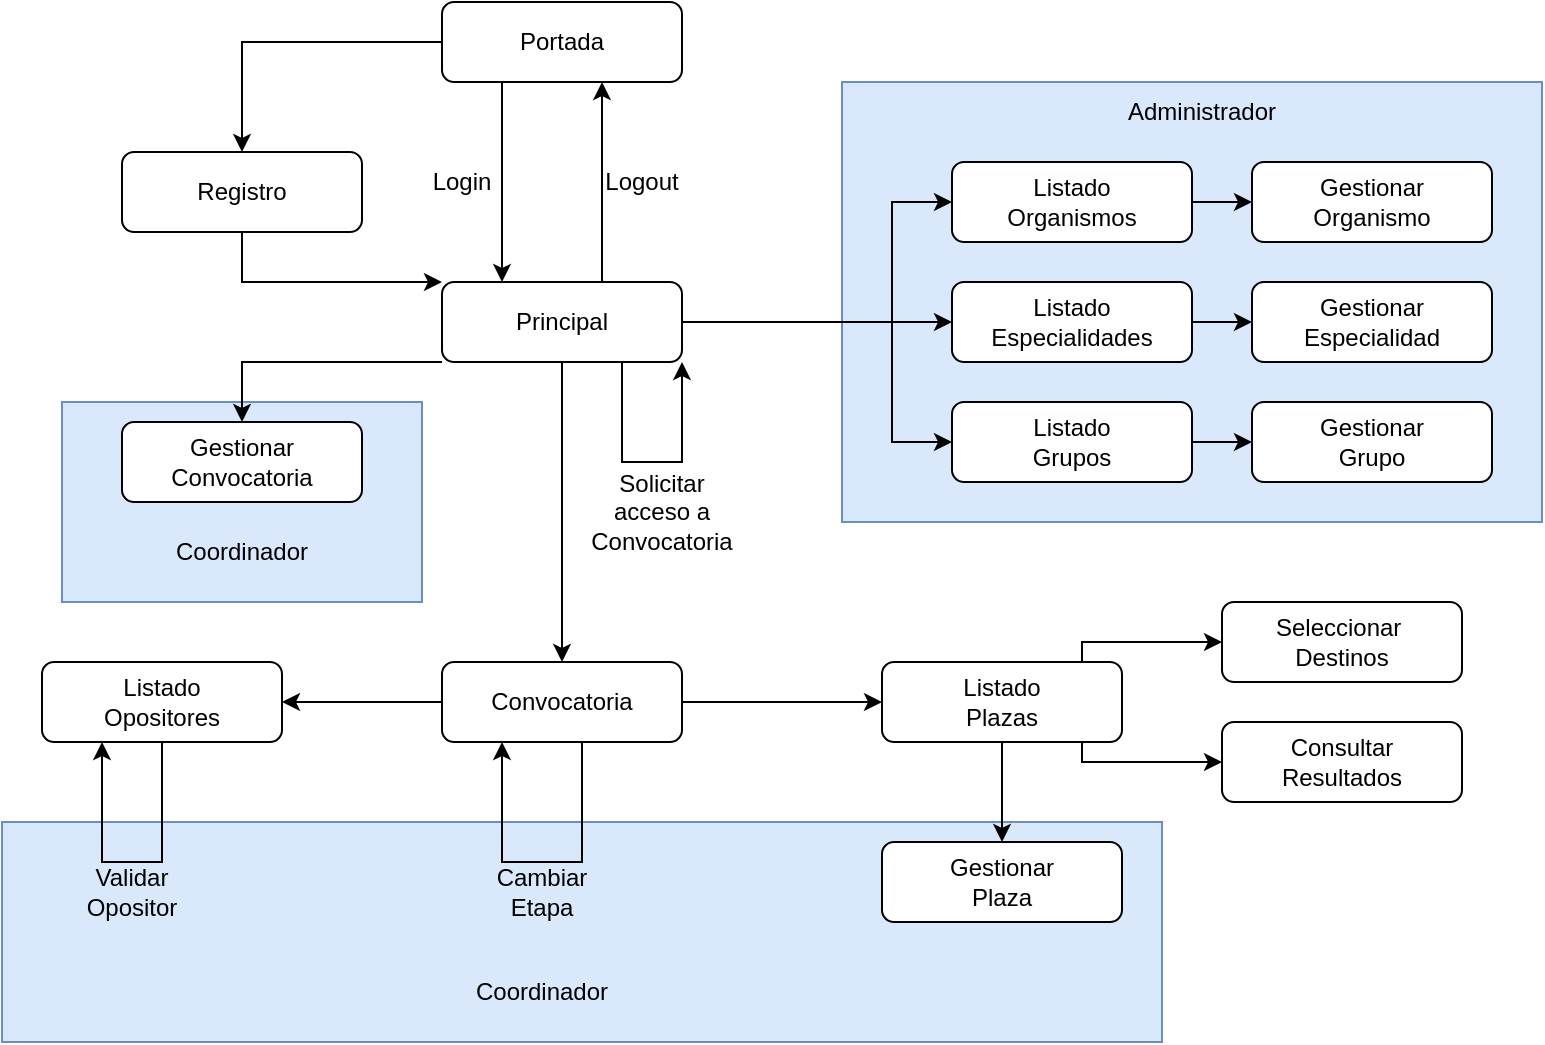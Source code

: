 <mxfile version="16.6.6" type="github">
  <diagram id="C5RBs43oDa-KdzZeNtuy" name="Page-1">
    <mxGraphModel dx="981" dy="526" grid="1" gridSize="10" guides="1" tooltips="1" connect="1" arrows="1" fold="1" page="1" pageScale="1" pageWidth="827" pageHeight="1169" math="0" shadow="0">
      <root>
        <mxCell id="WIyWlLk6GJQsqaUBKTNV-0" />
        <mxCell id="WIyWlLk6GJQsqaUBKTNV-1" parent="WIyWlLk6GJQsqaUBKTNV-0" />
        <mxCell id="y31cm-2K5V9dVgdJCUjz-46" value="" style="rounded=0;whiteSpace=wrap;html=1;fillColor=#DAE8FC;strokeColor=#6c8ebf;" vertex="1" parent="WIyWlLk6GJQsqaUBKTNV-1">
          <mxGeometry x="80" y="230" width="180" height="100" as="geometry" />
        </mxCell>
        <mxCell id="y31cm-2K5V9dVgdJCUjz-44" value="" style="rounded=0;whiteSpace=wrap;html=1;fillColor=#DAE8FC;strokeColor=#6c8ebf;" vertex="1" parent="WIyWlLk6GJQsqaUBKTNV-1">
          <mxGeometry x="50" y="440" width="580" height="110" as="geometry" />
        </mxCell>
        <mxCell id="y31cm-2K5V9dVgdJCUjz-28" value="" style="rounded=0;whiteSpace=wrap;html=1;fillColor=#DAE8FC;strokeColor=#6c8ebf;" vertex="1" parent="WIyWlLk6GJQsqaUBKTNV-1">
          <mxGeometry x="470" y="70" width="350" height="220" as="geometry" />
        </mxCell>
        <mxCell id="y31cm-2K5V9dVgdJCUjz-13" style="edgeStyle=orthogonalEdgeStyle;rounded=0;orthogonalLoop=1;jettySize=auto;html=1;" edge="1" parent="WIyWlLk6GJQsqaUBKTNV-1" source="WIyWlLk6GJQsqaUBKTNV-3" target="WIyWlLk6GJQsqaUBKTNV-7">
          <mxGeometry relative="1" as="geometry" />
        </mxCell>
        <mxCell id="y31cm-2K5V9dVgdJCUjz-14" style="edgeStyle=orthogonalEdgeStyle;rounded=0;orthogonalLoop=1;jettySize=auto;html=1;exitX=0.25;exitY=1;exitDx=0;exitDy=0;entryX=0.25;entryY=0;entryDx=0;entryDy=0;" edge="1" parent="WIyWlLk6GJQsqaUBKTNV-1" source="WIyWlLk6GJQsqaUBKTNV-3" target="WIyWlLk6GJQsqaUBKTNV-12">
          <mxGeometry relative="1" as="geometry">
            <Array as="points">
              <mxPoint x="300" y="80" />
              <mxPoint x="300" y="80" />
            </Array>
          </mxGeometry>
        </mxCell>
        <mxCell id="WIyWlLk6GJQsqaUBKTNV-3" value="Portada" style="rounded=1;whiteSpace=wrap;html=1;fontSize=12;glass=0;strokeWidth=1;shadow=0;" parent="WIyWlLk6GJQsqaUBKTNV-1" vertex="1">
          <mxGeometry x="270" y="30" width="120" height="40" as="geometry" />
        </mxCell>
        <mxCell id="y31cm-2K5V9dVgdJCUjz-15" style="edgeStyle=orthogonalEdgeStyle;rounded=0;orthogonalLoop=1;jettySize=auto;html=1;entryX=0;entryY=0;entryDx=0;entryDy=0;exitX=0.5;exitY=1;exitDx=0;exitDy=0;" edge="1" parent="WIyWlLk6GJQsqaUBKTNV-1" source="WIyWlLk6GJQsqaUBKTNV-7" target="WIyWlLk6GJQsqaUBKTNV-12">
          <mxGeometry relative="1" as="geometry">
            <mxPoint x="180" y="200" as="targetPoint" />
            <Array as="points">
              <mxPoint x="170" y="170" />
            </Array>
          </mxGeometry>
        </mxCell>
        <mxCell id="WIyWlLk6GJQsqaUBKTNV-7" value="Registro" style="rounded=1;whiteSpace=wrap;html=1;fontSize=12;glass=0;strokeWidth=1;shadow=0;" parent="WIyWlLk6GJQsqaUBKTNV-1" vertex="1">
          <mxGeometry x="110" y="105" width="120" height="40" as="geometry" />
        </mxCell>
        <mxCell id="y31cm-2K5V9dVgdJCUjz-19" style="edgeStyle=orthogonalEdgeStyle;rounded=0;orthogonalLoop=1;jettySize=auto;html=1;" edge="1" parent="WIyWlLk6GJQsqaUBKTNV-1" source="WIyWlLk6GJQsqaUBKTNV-12" target="y31cm-2K5V9dVgdJCUjz-2">
          <mxGeometry relative="1" as="geometry" />
        </mxCell>
        <mxCell id="y31cm-2K5V9dVgdJCUjz-20" style="edgeStyle=orthogonalEdgeStyle;rounded=0;orthogonalLoop=1;jettySize=auto;html=1;entryX=0;entryY=0.5;entryDx=0;entryDy=0;" edge="1" parent="WIyWlLk6GJQsqaUBKTNV-1" source="WIyWlLk6GJQsqaUBKTNV-12" target="y31cm-2K5V9dVgdJCUjz-7">
          <mxGeometry relative="1" as="geometry">
            <Array as="points">
              <mxPoint x="495" y="190" />
              <mxPoint x="495" y="130" />
            </Array>
          </mxGeometry>
        </mxCell>
        <mxCell id="y31cm-2K5V9dVgdJCUjz-21" style="edgeStyle=orthogonalEdgeStyle;rounded=0;orthogonalLoop=1;jettySize=auto;html=1;entryX=0;entryY=0.5;entryDx=0;entryDy=0;" edge="1" parent="WIyWlLk6GJQsqaUBKTNV-1" source="WIyWlLk6GJQsqaUBKTNV-12" target="y31cm-2K5V9dVgdJCUjz-3">
          <mxGeometry relative="1" as="geometry">
            <Array as="points">
              <mxPoint x="495" y="190" />
              <mxPoint x="495" y="250" />
            </Array>
          </mxGeometry>
        </mxCell>
        <mxCell id="y31cm-2K5V9dVgdJCUjz-26" style="edgeStyle=orthogonalEdgeStyle;rounded=0;orthogonalLoop=1;jettySize=auto;html=1;" edge="1" parent="WIyWlLk6GJQsqaUBKTNV-1" source="WIyWlLk6GJQsqaUBKTNV-12" target="y31cm-2K5V9dVgdJCUjz-1">
          <mxGeometry relative="1" as="geometry" />
        </mxCell>
        <mxCell id="y31cm-2K5V9dVgdJCUjz-30" style="edgeStyle=orthogonalEdgeStyle;rounded=0;orthogonalLoop=1;jettySize=auto;html=1;entryX=0.25;entryY=1;entryDx=0;entryDy=0;exitX=0.25;exitY=0;exitDx=0;exitDy=0;" edge="1" parent="WIyWlLk6GJQsqaUBKTNV-1">
          <mxGeometry relative="1" as="geometry">
            <mxPoint x="350" y="170" as="sourcePoint" />
            <mxPoint x="350" y="70" as="targetPoint" />
          </mxGeometry>
        </mxCell>
        <mxCell id="y31cm-2K5V9dVgdJCUjz-43" style="edgeStyle=orthogonalEdgeStyle;rounded=0;orthogonalLoop=1;jettySize=auto;html=1;exitX=0;exitY=1;exitDx=0;exitDy=0;entryX=0.5;entryY=0;entryDx=0;entryDy=0;" edge="1" parent="WIyWlLk6GJQsqaUBKTNV-1" source="WIyWlLk6GJQsqaUBKTNV-12" target="y31cm-2K5V9dVgdJCUjz-42">
          <mxGeometry relative="1" as="geometry">
            <Array as="points">
              <mxPoint x="170" y="210" />
            </Array>
          </mxGeometry>
        </mxCell>
        <mxCell id="y31cm-2K5V9dVgdJCUjz-48" style="edgeStyle=orthogonalEdgeStyle;rounded=0;orthogonalLoop=1;jettySize=auto;html=1;exitX=0.75;exitY=1;exitDx=0;exitDy=0;entryX=1;entryY=1;entryDx=0;entryDy=0;" edge="1" parent="WIyWlLk6GJQsqaUBKTNV-1" source="WIyWlLk6GJQsqaUBKTNV-12" target="WIyWlLk6GJQsqaUBKTNV-12">
          <mxGeometry relative="1" as="geometry">
            <mxPoint x="400" y="210" as="targetPoint" />
            <Array as="points">
              <mxPoint x="360" y="260" />
              <mxPoint x="390" y="260" />
            </Array>
          </mxGeometry>
        </mxCell>
        <mxCell id="WIyWlLk6GJQsqaUBKTNV-12" value="Principal" style="rounded=1;whiteSpace=wrap;html=1;fontSize=12;glass=0;strokeWidth=1;shadow=0;" parent="WIyWlLk6GJQsqaUBKTNV-1" vertex="1">
          <mxGeometry x="270" y="170" width="120" height="40" as="geometry" />
        </mxCell>
        <mxCell id="y31cm-2K5V9dVgdJCUjz-23" style="edgeStyle=orthogonalEdgeStyle;rounded=0;orthogonalLoop=1;jettySize=auto;html=1;exitX=0.5;exitY=1;exitDx=0;exitDy=0;entryX=0.5;entryY=0;entryDx=0;entryDy=0;" edge="1" parent="WIyWlLk6GJQsqaUBKTNV-1" source="y31cm-2K5V9dVgdJCUjz-0" target="y31cm-2K5V9dVgdJCUjz-12">
          <mxGeometry relative="1" as="geometry">
            <Array as="points">
              <mxPoint x="550" y="420" />
              <mxPoint x="550" y="420" />
            </Array>
          </mxGeometry>
        </mxCell>
        <mxCell id="y31cm-2K5V9dVgdJCUjz-53" style="edgeStyle=orthogonalEdgeStyle;rounded=0;orthogonalLoop=1;jettySize=auto;html=1;entryX=0;entryY=0.5;entryDx=0;entryDy=0;" edge="1" parent="WIyWlLk6GJQsqaUBKTNV-1" source="y31cm-2K5V9dVgdJCUjz-0" target="y31cm-2K5V9dVgdJCUjz-50">
          <mxGeometry relative="1" as="geometry">
            <Array as="points">
              <mxPoint x="590" y="350" />
              <mxPoint x="660" y="350" />
            </Array>
          </mxGeometry>
        </mxCell>
        <mxCell id="y31cm-2K5V9dVgdJCUjz-54" style="edgeStyle=orthogonalEdgeStyle;rounded=0;orthogonalLoop=1;jettySize=auto;html=1;" edge="1" parent="WIyWlLk6GJQsqaUBKTNV-1" source="y31cm-2K5V9dVgdJCUjz-0" target="y31cm-2K5V9dVgdJCUjz-51">
          <mxGeometry relative="1" as="geometry">
            <Array as="points">
              <mxPoint x="590" y="410" />
            </Array>
          </mxGeometry>
        </mxCell>
        <mxCell id="y31cm-2K5V9dVgdJCUjz-0" value="Listado &lt;br&gt;Plazas" style="rounded=1;whiteSpace=wrap;html=1;fontSize=12;glass=0;strokeWidth=1;shadow=0;" vertex="1" parent="WIyWlLk6GJQsqaUBKTNV-1">
          <mxGeometry x="490" y="360" width="120" height="40" as="geometry" />
        </mxCell>
        <mxCell id="y31cm-2K5V9dVgdJCUjz-24" style="edgeStyle=orthogonalEdgeStyle;rounded=0;orthogonalLoop=1;jettySize=auto;html=1;" edge="1" parent="WIyWlLk6GJQsqaUBKTNV-1" source="y31cm-2K5V9dVgdJCUjz-1" target="y31cm-2K5V9dVgdJCUjz-0">
          <mxGeometry relative="1" as="geometry" />
        </mxCell>
        <mxCell id="y31cm-2K5V9dVgdJCUjz-25" style="edgeStyle=orthogonalEdgeStyle;rounded=0;orthogonalLoop=1;jettySize=auto;html=1;" edge="1" parent="WIyWlLk6GJQsqaUBKTNV-1" source="y31cm-2K5V9dVgdJCUjz-1" target="y31cm-2K5V9dVgdJCUjz-11">
          <mxGeometry relative="1" as="geometry" />
        </mxCell>
        <mxCell id="y31cm-2K5V9dVgdJCUjz-37" style="edgeStyle=orthogonalEdgeStyle;rounded=0;orthogonalLoop=1;jettySize=auto;html=1;entryX=0.25;entryY=1;entryDx=0;entryDy=0;" edge="1" parent="WIyWlLk6GJQsqaUBKTNV-1" source="y31cm-2K5V9dVgdJCUjz-1" target="y31cm-2K5V9dVgdJCUjz-1">
          <mxGeometry relative="1" as="geometry">
            <mxPoint x="300" y="450" as="targetPoint" />
            <Array as="points">
              <mxPoint x="340" y="460" />
              <mxPoint x="300" y="460" />
            </Array>
          </mxGeometry>
        </mxCell>
        <mxCell id="y31cm-2K5V9dVgdJCUjz-1" value="Convocatoria" style="rounded=1;whiteSpace=wrap;html=1;fontSize=12;glass=0;strokeWidth=1;shadow=0;" vertex="1" parent="WIyWlLk6GJQsqaUBKTNV-1">
          <mxGeometry x="270" y="360" width="120" height="40" as="geometry" />
        </mxCell>
        <mxCell id="y31cm-2K5V9dVgdJCUjz-17" style="edgeStyle=orthogonalEdgeStyle;rounded=0;orthogonalLoop=1;jettySize=auto;html=1;" edge="1" parent="WIyWlLk6GJQsqaUBKTNV-1" source="y31cm-2K5V9dVgdJCUjz-2" target="y31cm-2K5V9dVgdJCUjz-4">
          <mxGeometry relative="1" as="geometry" />
        </mxCell>
        <mxCell id="y31cm-2K5V9dVgdJCUjz-2" value="Listado&lt;br&gt;Especialidades" style="rounded=1;whiteSpace=wrap;html=1;fontSize=12;glass=0;strokeWidth=1;shadow=0;" vertex="1" parent="WIyWlLk6GJQsqaUBKTNV-1">
          <mxGeometry x="525" y="170" width="120" height="40" as="geometry" />
        </mxCell>
        <mxCell id="y31cm-2K5V9dVgdJCUjz-18" style="edgeStyle=orthogonalEdgeStyle;rounded=0;orthogonalLoop=1;jettySize=auto;html=1;" edge="1" parent="WIyWlLk6GJQsqaUBKTNV-1" source="y31cm-2K5V9dVgdJCUjz-3" target="y31cm-2K5V9dVgdJCUjz-5">
          <mxGeometry relative="1" as="geometry" />
        </mxCell>
        <mxCell id="y31cm-2K5V9dVgdJCUjz-3" value="Listado&lt;br&gt;Grupos" style="rounded=1;whiteSpace=wrap;html=1;fontSize=12;glass=0;strokeWidth=1;shadow=0;" vertex="1" parent="WIyWlLk6GJQsqaUBKTNV-1">
          <mxGeometry x="525" y="230" width="120" height="40" as="geometry" />
        </mxCell>
        <mxCell id="y31cm-2K5V9dVgdJCUjz-4" value="Gestionar&lt;br&gt;Especialidad" style="rounded=1;whiteSpace=wrap;html=1;fontSize=12;glass=0;strokeWidth=1;shadow=0;" vertex="1" parent="WIyWlLk6GJQsqaUBKTNV-1">
          <mxGeometry x="675" y="170" width="120" height="40" as="geometry" />
        </mxCell>
        <mxCell id="y31cm-2K5V9dVgdJCUjz-5" value="Gestionar&lt;br&gt;Grupo" style="rounded=1;whiteSpace=wrap;html=1;fontSize=12;glass=0;strokeWidth=1;shadow=0;" vertex="1" parent="WIyWlLk6GJQsqaUBKTNV-1">
          <mxGeometry x="675" y="230" width="120" height="40" as="geometry" />
        </mxCell>
        <mxCell id="y31cm-2K5V9dVgdJCUjz-6" value="Gestionar&lt;br&gt;Organismo" style="rounded=1;whiteSpace=wrap;html=1;fontSize=12;glass=0;strokeWidth=1;shadow=0;" vertex="1" parent="WIyWlLk6GJQsqaUBKTNV-1">
          <mxGeometry x="675" y="110" width="120" height="40" as="geometry" />
        </mxCell>
        <mxCell id="y31cm-2K5V9dVgdJCUjz-16" style="edgeStyle=orthogonalEdgeStyle;rounded=0;orthogonalLoop=1;jettySize=auto;html=1;" edge="1" parent="WIyWlLk6GJQsqaUBKTNV-1" source="y31cm-2K5V9dVgdJCUjz-7" target="y31cm-2K5V9dVgdJCUjz-6">
          <mxGeometry relative="1" as="geometry" />
        </mxCell>
        <mxCell id="y31cm-2K5V9dVgdJCUjz-7" value="Listado&lt;br&gt;Organismos" style="rounded=1;whiteSpace=wrap;html=1;fontSize=12;glass=0;strokeWidth=1;shadow=0;" vertex="1" parent="WIyWlLk6GJQsqaUBKTNV-1">
          <mxGeometry x="525" y="110" width="120" height="40" as="geometry" />
        </mxCell>
        <mxCell id="y31cm-2K5V9dVgdJCUjz-35" style="edgeStyle=orthogonalEdgeStyle;rounded=0;orthogonalLoop=1;jettySize=auto;html=1;entryX=0.25;entryY=1;entryDx=0;entryDy=0;exitX=0.5;exitY=1;exitDx=0;exitDy=0;" edge="1" parent="WIyWlLk6GJQsqaUBKTNV-1" source="y31cm-2K5V9dVgdJCUjz-11" target="y31cm-2K5V9dVgdJCUjz-11">
          <mxGeometry relative="1" as="geometry">
            <mxPoint x="95" y="490" as="targetPoint" />
            <Array as="points">
              <mxPoint x="130" y="460" />
              <mxPoint x="100" y="460" />
            </Array>
          </mxGeometry>
        </mxCell>
        <mxCell id="y31cm-2K5V9dVgdJCUjz-11" value="Listado &lt;br&gt;Opositores" style="rounded=1;whiteSpace=wrap;html=1;fontSize=12;glass=0;strokeWidth=1;shadow=0;" vertex="1" parent="WIyWlLk6GJQsqaUBKTNV-1">
          <mxGeometry x="70" y="360" width="120" height="40" as="geometry" />
        </mxCell>
        <mxCell id="y31cm-2K5V9dVgdJCUjz-12" value="Gestionar&lt;br&gt;Plaza" style="rounded=1;whiteSpace=wrap;html=1;fontSize=12;glass=0;strokeWidth=1;shadow=0;" vertex="1" parent="WIyWlLk6GJQsqaUBKTNV-1">
          <mxGeometry x="490" y="450" width="120" height="40" as="geometry" />
        </mxCell>
        <mxCell id="y31cm-2K5V9dVgdJCUjz-29" value="Administrador" style="text;html=1;strokeColor=none;fillColor=none;align=center;verticalAlign=middle;whiteSpace=wrap;rounded=0;" vertex="1" parent="WIyWlLk6GJQsqaUBKTNV-1">
          <mxGeometry x="620" y="70" width="60" height="30" as="geometry" />
        </mxCell>
        <mxCell id="y31cm-2K5V9dVgdJCUjz-31" value="Login" style="text;html=1;strokeColor=none;fillColor=none;align=center;verticalAlign=middle;whiteSpace=wrap;rounded=0;" vertex="1" parent="WIyWlLk6GJQsqaUBKTNV-1">
          <mxGeometry x="250" y="105" width="60" height="30" as="geometry" />
        </mxCell>
        <mxCell id="y31cm-2K5V9dVgdJCUjz-32" value="Logout" style="text;html=1;strokeColor=none;fillColor=none;align=center;verticalAlign=middle;whiteSpace=wrap;rounded=0;" vertex="1" parent="WIyWlLk6GJQsqaUBKTNV-1">
          <mxGeometry x="340" y="105" width="60" height="30" as="geometry" />
        </mxCell>
        <mxCell id="y31cm-2K5V9dVgdJCUjz-36" value="Validar Opositor" style="text;html=1;strokeColor=none;fillColor=none;align=center;verticalAlign=middle;whiteSpace=wrap;rounded=0;" vertex="1" parent="WIyWlLk6GJQsqaUBKTNV-1">
          <mxGeometry x="85" y="460" width="60" height="30" as="geometry" />
        </mxCell>
        <mxCell id="y31cm-2K5V9dVgdJCUjz-38" value="Cambiar Etapa" style="text;html=1;strokeColor=none;fillColor=none;align=center;verticalAlign=middle;whiteSpace=wrap;rounded=0;" vertex="1" parent="WIyWlLk6GJQsqaUBKTNV-1">
          <mxGeometry x="290" y="460" width="60" height="30" as="geometry" />
        </mxCell>
        <mxCell id="y31cm-2K5V9dVgdJCUjz-42" value="Gestionar&lt;br&gt;Convocatoria" style="rounded=1;whiteSpace=wrap;html=1;fontSize=12;glass=0;strokeWidth=1;shadow=0;" vertex="1" parent="WIyWlLk6GJQsqaUBKTNV-1">
          <mxGeometry x="110" y="240" width="120" height="40" as="geometry" />
        </mxCell>
        <mxCell id="y31cm-2K5V9dVgdJCUjz-45" value="Coordinador" style="text;html=1;strokeColor=none;fillColor=none;align=center;verticalAlign=middle;whiteSpace=wrap;rounded=0;" vertex="1" parent="WIyWlLk6GJQsqaUBKTNV-1">
          <mxGeometry x="290" y="510" width="60" height="30" as="geometry" />
        </mxCell>
        <mxCell id="y31cm-2K5V9dVgdJCUjz-47" value="Coordinador" style="text;html=1;strokeColor=none;fillColor=none;align=center;verticalAlign=middle;whiteSpace=wrap;rounded=0;" vertex="1" parent="WIyWlLk6GJQsqaUBKTNV-1">
          <mxGeometry x="140" y="290" width="60" height="30" as="geometry" />
        </mxCell>
        <mxCell id="y31cm-2K5V9dVgdJCUjz-49" value="Solicitar acceso a Convocatoria" style="text;html=1;strokeColor=none;fillColor=none;align=center;verticalAlign=middle;whiteSpace=wrap;rounded=0;" vertex="1" parent="WIyWlLk6GJQsqaUBKTNV-1">
          <mxGeometry x="350" y="270" width="60" height="30" as="geometry" />
        </mxCell>
        <mxCell id="y31cm-2K5V9dVgdJCUjz-50" value="Seleccionar&amp;nbsp;&lt;br&gt;Destinos" style="rounded=1;whiteSpace=wrap;html=1;fontSize=12;glass=0;strokeWidth=1;shadow=0;" vertex="1" parent="WIyWlLk6GJQsqaUBKTNV-1">
          <mxGeometry x="660" y="330" width="120" height="40" as="geometry" />
        </mxCell>
        <mxCell id="y31cm-2K5V9dVgdJCUjz-51" value="Consultar &lt;br&gt;Resultados" style="rounded=1;whiteSpace=wrap;html=1;fontSize=12;glass=0;strokeWidth=1;shadow=0;" vertex="1" parent="WIyWlLk6GJQsqaUBKTNV-1">
          <mxGeometry x="660" y="390" width="120" height="40" as="geometry" />
        </mxCell>
      </root>
    </mxGraphModel>
  </diagram>
</mxfile>
